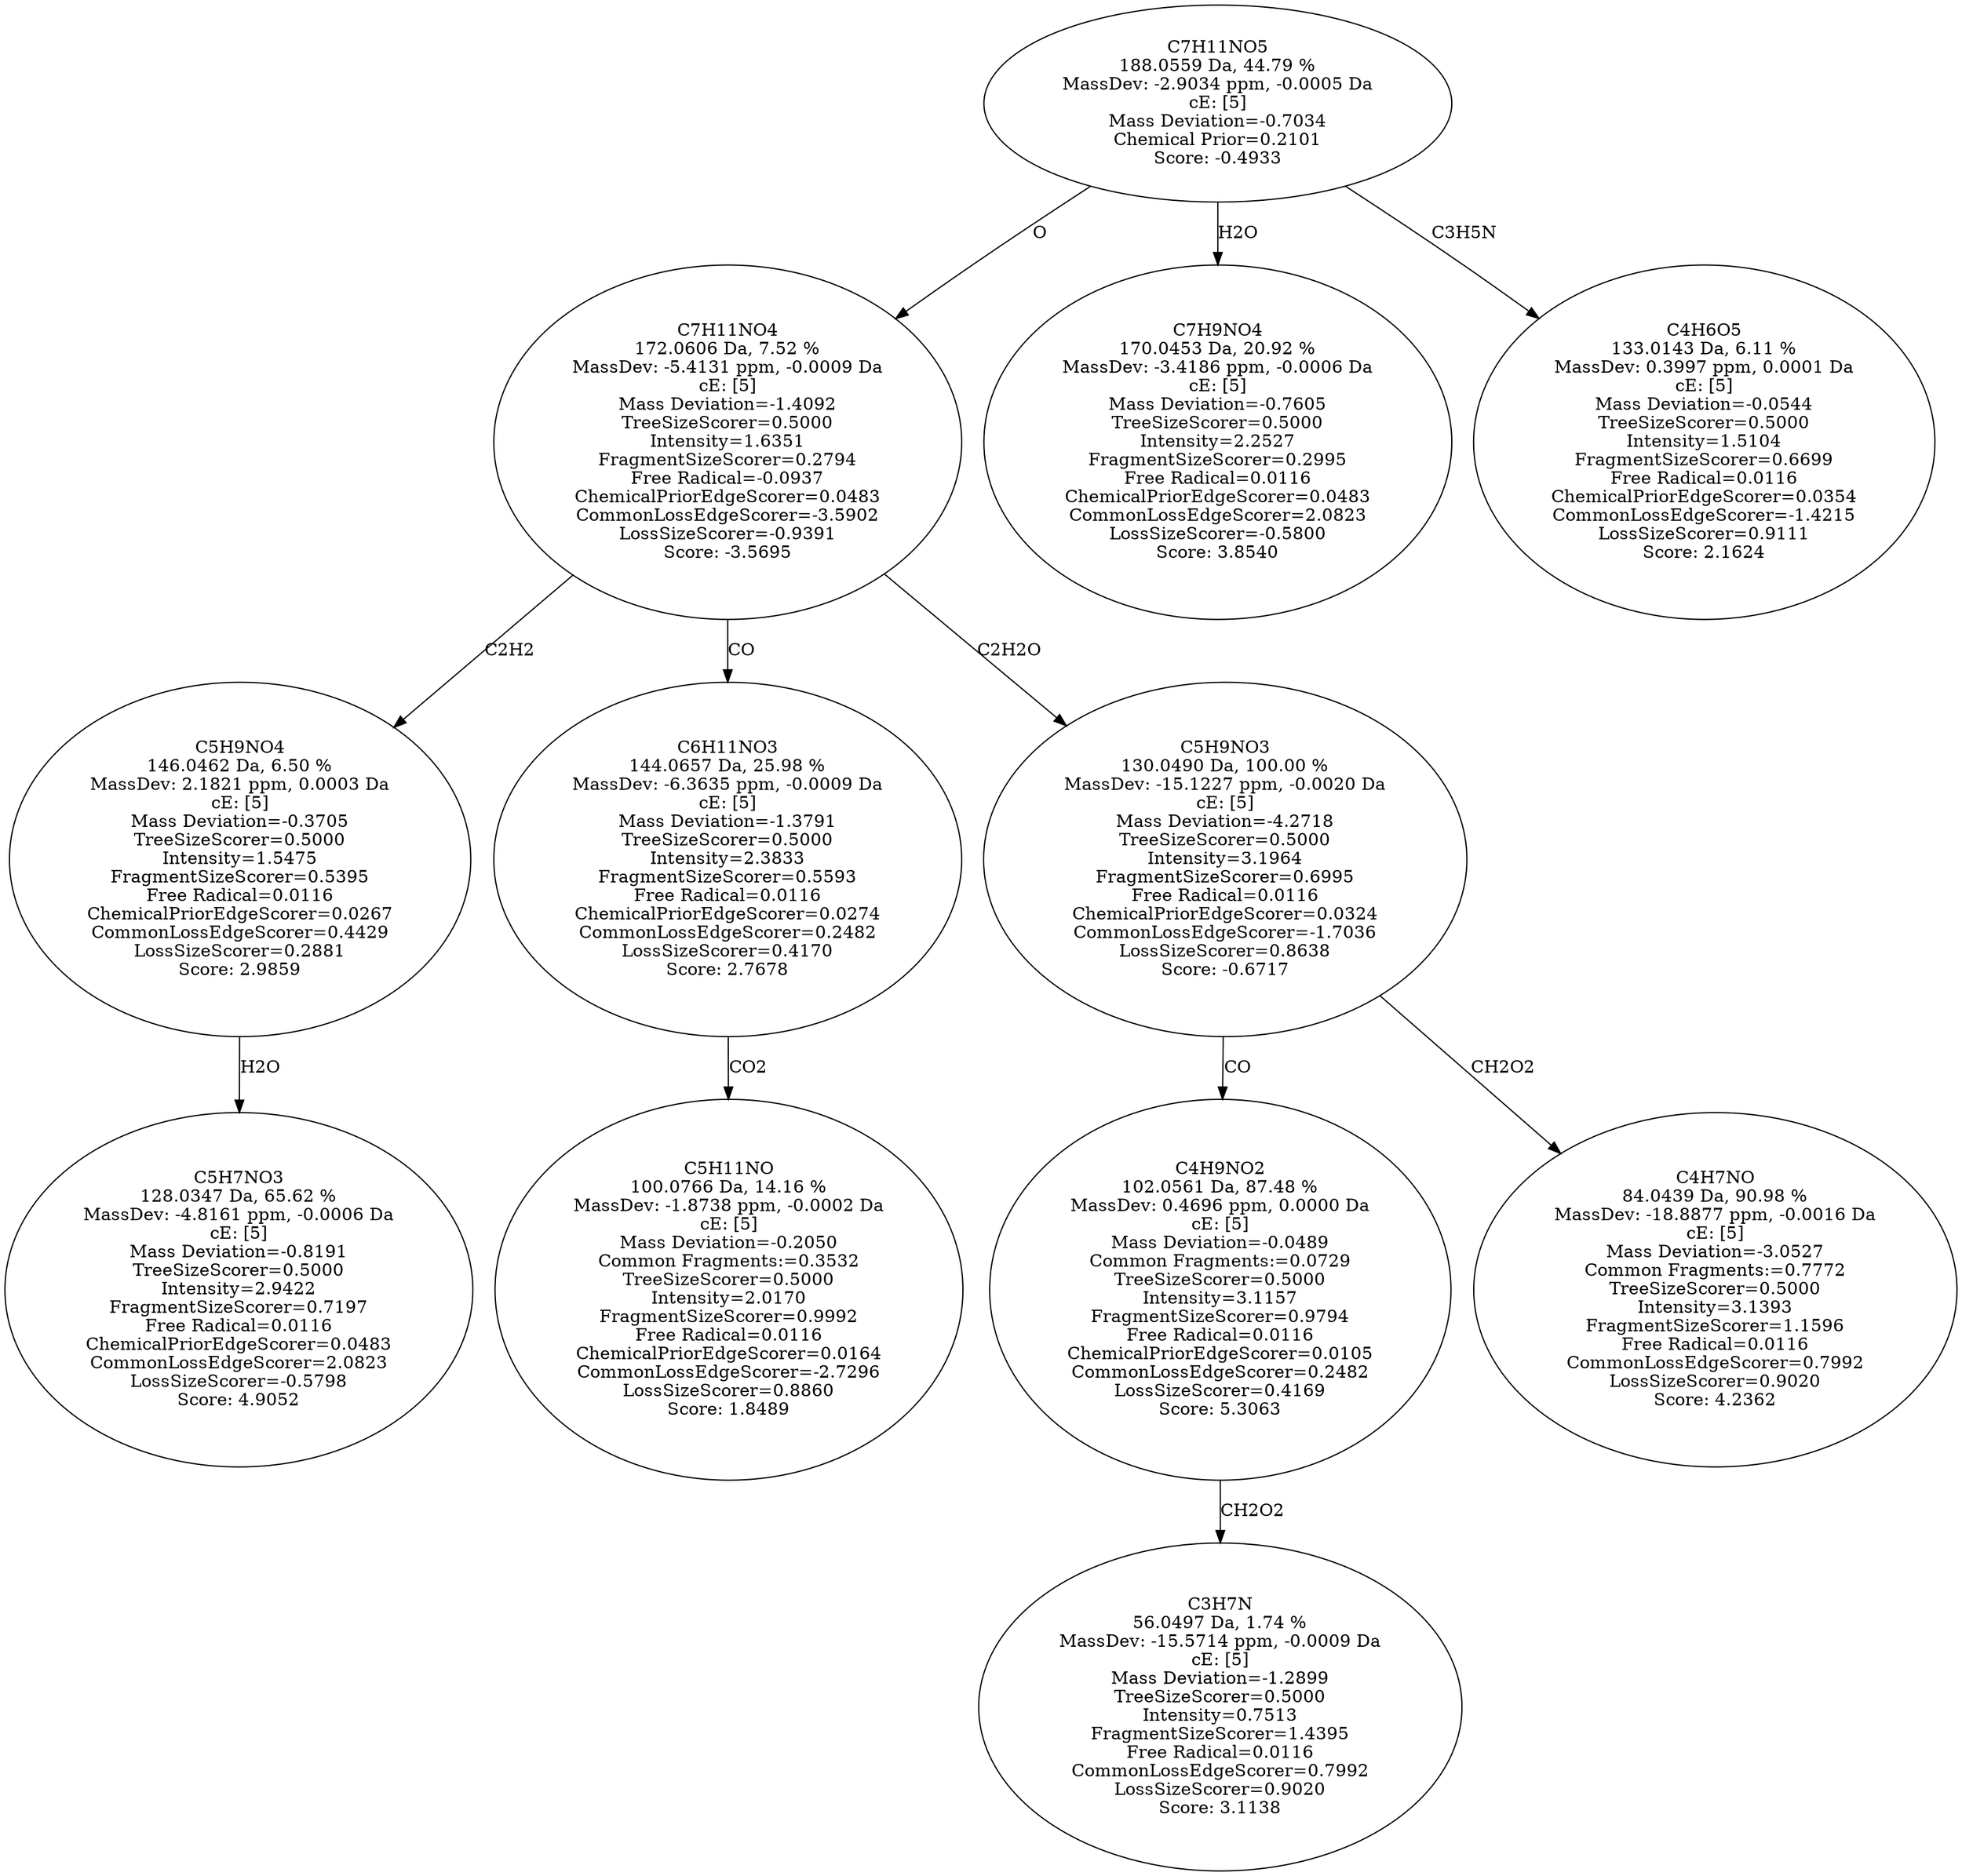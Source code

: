 strict digraph {
v1 [label="C5H7NO3\n128.0347 Da, 65.62 %\nMassDev: -4.8161 ppm, -0.0006 Da\ncE: [5]\nMass Deviation=-0.8191\nTreeSizeScorer=0.5000\nIntensity=2.9422\nFragmentSizeScorer=0.7197\nFree Radical=0.0116\nChemicalPriorEdgeScorer=0.0483\nCommonLossEdgeScorer=2.0823\nLossSizeScorer=-0.5798\nScore: 4.9052"];
v2 [label="C5H9NO4\n146.0462 Da, 6.50 %\nMassDev: 2.1821 ppm, 0.0003 Da\ncE: [5]\nMass Deviation=-0.3705\nTreeSizeScorer=0.5000\nIntensity=1.5475\nFragmentSizeScorer=0.5395\nFree Radical=0.0116\nChemicalPriorEdgeScorer=0.0267\nCommonLossEdgeScorer=0.4429\nLossSizeScorer=0.2881\nScore: 2.9859"];
v3 [label="C5H11NO\n100.0766 Da, 14.16 %\nMassDev: -1.8738 ppm, -0.0002 Da\ncE: [5]\nMass Deviation=-0.2050\nCommon Fragments:=0.3532\nTreeSizeScorer=0.5000\nIntensity=2.0170\nFragmentSizeScorer=0.9992\nFree Radical=0.0116\nChemicalPriorEdgeScorer=0.0164\nCommonLossEdgeScorer=-2.7296\nLossSizeScorer=0.8860\nScore: 1.8489"];
v4 [label="C6H11NO3\n144.0657 Da, 25.98 %\nMassDev: -6.3635 ppm, -0.0009 Da\ncE: [5]\nMass Deviation=-1.3791\nTreeSizeScorer=0.5000\nIntensity=2.3833\nFragmentSizeScorer=0.5593\nFree Radical=0.0116\nChemicalPriorEdgeScorer=0.0274\nCommonLossEdgeScorer=0.2482\nLossSizeScorer=0.4170\nScore: 2.7678"];
v5 [label="C3H7N\n56.0497 Da, 1.74 %\nMassDev: -15.5714 ppm, -0.0009 Da\ncE: [5]\nMass Deviation=-1.2899\nTreeSizeScorer=0.5000\nIntensity=0.7513\nFragmentSizeScorer=1.4395\nFree Radical=0.0116\nCommonLossEdgeScorer=0.7992\nLossSizeScorer=0.9020\nScore: 3.1138"];
v6 [label="C4H9NO2\n102.0561 Da, 87.48 %\nMassDev: 0.4696 ppm, 0.0000 Da\ncE: [5]\nMass Deviation=-0.0489\nCommon Fragments:=0.0729\nTreeSizeScorer=0.5000\nIntensity=3.1157\nFragmentSizeScorer=0.9794\nFree Radical=0.0116\nChemicalPriorEdgeScorer=0.0105\nCommonLossEdgeScorer=0.2482\nLossSizeScorer=0.4169\nScore: 5.3063"];
v7 [label="C4H7NO\n84.0439 Da, 90.98 %\nMassDev: -18.8877 ppm, -0.0016 Da\ncE: [5]\nMass Deviation=-3.0527\nCommon Fragments:=0.7772\nTreeSizeScorer=0.5000\nIntensity=3.1393\nFragmentSizeScorer=1.1596\nFree Radical=0.0116\nCommonLossEdgeScorer=0.7992\nLossSizeScorer=0.9020\nScore: 4.2362"];
v8 [label="C5H9NO3\n130.0490 Da, 100.00 %\nMassDev: -15.1227 ppm, -0.0020 Da\ncE: [5]\nMass Deviation=-4.2718\nTreeSizeScorer=0.5000\nIntensity=3.1964\nFragmentSizeScorer=0.6995\nFree Radical=0.0116\nChemicalPriorEdgeScorer=0.0324\nCommonLossEdgeScorer=-1.7036\nLossSizeScorer=0.8638\nScore: -0.6717"];
v9 [label="C7H11NO4\n172.0606 Da, 7.52 %\nMassDev: -5.4131 ppm, -0.0009 Da\ncE: [5]\nMass Deviation=-1.4092\nTreeSizeScorer=0.5000\nIntensity=1.6351\nFragmentSizeScorer=0.2794\nFree Radical=-0.0937\nChemicalPriorEdgeScorer=0.0483\nCommonLossEdgeScorer=-3.5902\nLossSizeScorer=-0.9391\nScore: -3.5695"];
v10 [label="C7H9NO4\n170.0453 Da, 20.92 %\nMassDev: -3.4186 ppm, -0.0006 Da\ncE: [5]\nMass Deviation=-0.7605\nTreeSizeScorer=0.5000\nIntensity=2.2527\nFragmentSizeScorer=0.2995\nFree Radical=0.0116\nChemicalPriorEdgeScorer=0.0483\nCommonLossEdgeScorer=2.0823\nLossSizeScorer=-0.5800\nScore: 3.8540"];
v11 [label="C4H6O5\n133.0143 Da, 6.11 %\nMassDev: 0.3997 ppm, 0.0001 Da\ncE: [5]\nMass Deviation=-0.0544\nTreeSizeScorer=0.5000\nIntensity=1.5104\nFragmentSizeScorer=0.6699\nFree Radical=0.0116\nChemicalPriorEdgeScorer=0.0354\nCommonLossEdgeScorer=-1.4215\nLossSizeScorer=0.9111\nScore: 2.1624"];
v12 [label="C7H11NO5\n188.0559 Da, 44.79 %\nMassDev: -2.9034 ppm, -0.0005 Da\ncE: [5]\nMass Deviation=-0.7034\nChemical Prior=0.2101\nScore: -0.4933"];
v2 -> v1 [label="H2O"];
v9 -> v2 [label="C2H2"];
v4 -> v3 [label="CO2"];
v9 -> v4 [label="CO"];
v6 -> v5 [label="CH2O2"];
v8 -> v6 [label="CO"];
v8 -> v7 [label="CH2O2"];
v9 -> v8 [label="C2H2O"];
v12 -> v9 [label="O"];
v12 -> v10 [label="H2O"];
v12 -> v11 [label="C3H5N"];
}